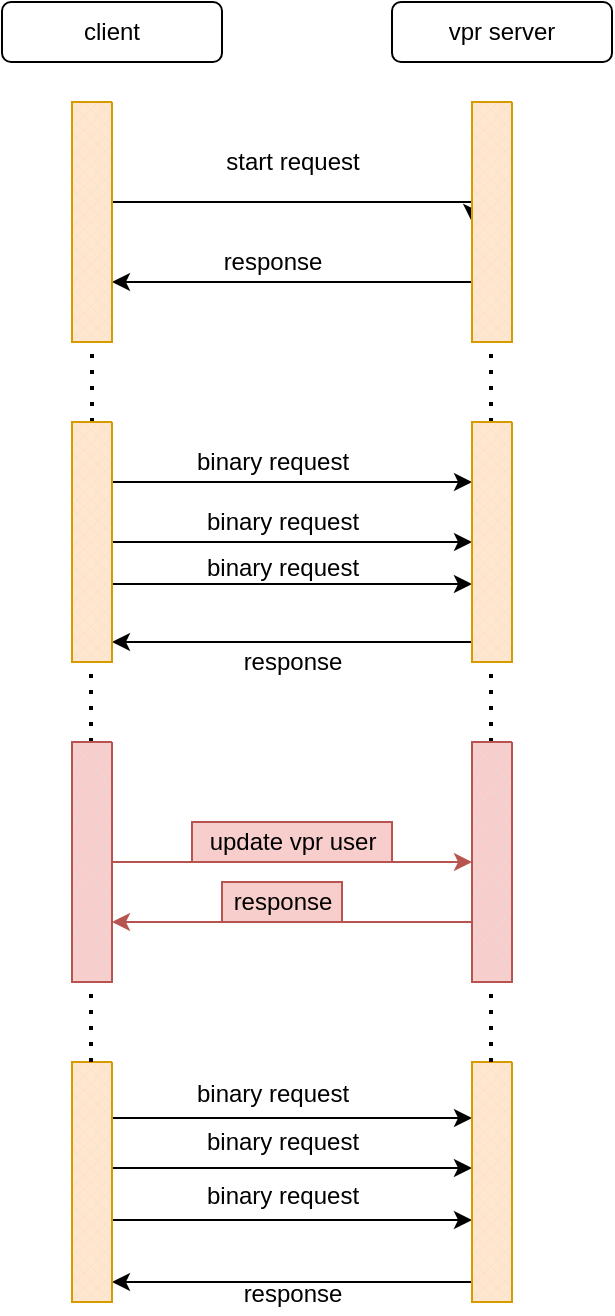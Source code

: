 <mxfile version="14.8.0" type="github">
  <diagram id="xdmNpZfuZ09Qve0HVb8N" name="Page-1">
    <mxGraphModel dx="711" dy="381" grid="1" gridSize="10" guides="1" tooltips="1" connect="1" arrows="1" fold="1" page="1" pageScale="1" pageWidth="827" pageHeight="1169" math="0" shadow="0">
      <root>
        <mxCell id="0" />
        <mxCell id="1" parent="0" />
        <mxCell id="Wk8KGpnJFXNVMbtwx-w3-9" style="edgeStyle=orthogonalEdgeStyle;rounded=0;orthogonalLoop=1;jettySize=auto;html=1;exitX=0.5;exitY=0;exitDx=0;exitDy=0;exitPerimeter=0;entryX=0.5;entryY=1;entryDx=0;entryDy=0;entryPerimeter=0;" parent="1" source="Wk8KGpnJFXNVMbtwx-w3-1" target="Wk8KGpnJFXNVMbtwx-w3-2" edge="1">
          <mxGeometry relative="1" as="geometry">
            <Array as="points">
              <mxPoint x="260" y="130" />
              <mxPoint x="440" y="130" />
            </Array>
          </mxGeometry>
        </mxCell>
        <mxCell id="Wk8KGpnJFXNVMbtwx-w3-1" value="" style="verticalLabelPosition=bottom;verticalAlign=top;html=1;shape=mxgraph.basic.patternFillRect;fillStyle=diagGrid;step=5;fillStrokeWidth=0.2;fillStrokeColor=#dddddd;rotation=90;" parent="1" vertex="1">
          <mxGeometry x="190" y="130" width="120" height="20" as="geometry" />
        </mxCell>
        <mxCell id="Wk8KGpnJFXNVMbtwx-w3-12" style="edgeStyle=orthogonalEdgeStyle;rounded=0;orthogonalLoop=1;jettySize=auto;html=1;exitX=0.75;exitY=1;exitDx=0;exitDy=0;exitPerimeter=0;entryX=0.75;entryY=0;entryDx=0;entryDy=0;entryPerimeter=0;" parent="1" source="Wk8KGpnJFXNVMbtwx-w3-2" target="Wk8KGpnJFXNVMbtwx-w3-1" edge="1">
          <mxGeometry relative="1" as="geometry">
            <Array as="points">
              <mxPoint x="350" y="170" />
              <mxPoint x="350" y="170" />
            </Array>
          </mxGeometry>
        </mxCell>
        <mxCell id="Wk8KGpnJFXNVMbtwx-w3-2" value="" style="verticalLabelPosition=bottom;verticalAlign=top;html=1;shape=mxgraph.basic.patternFillRect;fillStyle=diagGrid;step=5;fillStrokeWidth=0.2;fillStrokeColor=#dddddd;rotation=90;" parent="1" vertex="1">
          <mxGeometry x="390" y="130" width="120" height="20" as="geometry" />
        </mxCell>
        <mxCell id="Wk8KGpnJFXNVMbtwx-w3-10" value="start request" style="text;html=1;align=center;verticalAlign=middle;resizable=0;points=[];autosize=1;strokeColor=none;" parent="1" vertex="1">
          <mxGeometry x="310" y="100" width="80" height="20" as="geometry" />
        </mxCell>
        <mxCell id="Wk8KGpnJFXNVMbtwx-w3-14" value="response" style="text;html=1;align=center;verticalAlign=middle;resizable=0;points=[];autosize=1;strokeColor=none;" parent="1" vertex="1">
          <mxGeometry x="310" y="150" width="60" height="20" as="geometry" />
        </mxCell>
        <mxCell id="Wk8KGpnJFXNVMbtwx-w3-16" value="" style="verticalLabelPosition=bottom;verticalAlign=top;html=1;shape=mxgraph.basic.patternFillRect;fillStyle=diagGrid;step=5;fillStrokeWidth=0.2;fillStrokeColor=#dddddd;rotation=90;" parent="1" vertex="1">
          <mxGeometry x="390" y="290" width="120" height="20" as="geometry" />
        </mxCell>
        <mxCell id="Wk8KGpnJFXNVMbtwx-w3-18" style="edgeStyle=orthogonalEdgeStyle;rounded=0;orthogonalLoop=1;jettySize=auto;html=1;exitX=0.25;exitY=0;exitDx=0;exitDy=0;exitPerimeter=0;entryX=0.25;entryY=1;entryDx=0;entryDy=0;entryPerimeter=0;" parent="1" source="Wk8KGpnJFXNVMbtwx-w3-17" target="Wk8KGpnJFXNVMbtwx-w3-16" edge="1">
          <mxGeometry relative="1" as="geometry" />
        </mxCell>
        <mxCell id="Wk8KGpnJFXNVMbtwx-w3-19" style="edgeStyle=orthogonalEdgeStyle;rounded=0;orthogonalLoop=1;jettySize=auto;html=1;exitX=0.5;exitY=0;exitDx=0;exitDy=0;exitPerimeter=0;entryX=0.5;entryY=1;entryDx=0;entryDy=0;entryPerimeter=0;" parent="1" source="Wk8KGpnJFXNVMbtwx-w3-17" target="Wk8KGpnJFXNVMbtwx-w3-16" edge="1">
          <mxGeometry relative="1" as="geometry" />
        </mxCell>
        <mxCell id="Wk8KGpnJFXNVMbtwx-w3-20" style="edgeStyle=orthogonalEdgeStyle;rounded=0;orthogonalLoop=1;jettySize=auto;html=1;exitX=0.75;exitY=0;exitDx=0;exitDy=0;exitPerimeter=0;entryX=0.75;entryY=1;entryDx=0;entryDy=0;entryPerimeter=0;" parent="1" edge="1">
          <mxGeometry relative="1" as="geometry">
            <mxPoint x="260" y="321" as="sourcePoint" />
            <mxPoint x="440" y="321" as="targetPoint" />
          </mxGeometry>
        </mxCell>
        <mxCell id="Wk8KGpnJFXNVMbtwx-w3-17" value="" style="verticalLabelPosition=bottom;verticalAlign=top;html=1;shape=mxgraph.basic.patternFillRect;fillStyle=diagGrid;step=5;fillStrokeWidth=0.2;fillStrokeColor=#dddddd;rotation=90;" parent="1" vertex="1">
          <mxGeometry x="190" y="290" width="120" height="20" as="geometry" />
        </mxCell>
        <mxCell id="Wk8KGpnJFXNVMbtwx-w3-21" value="" style="endArrow=classic;html=1;exitX=0.917;exitY=1;exitDx=0;exitDy=0;exitPerimeter=0;" parent="1" source="Wk8KGpnJFXNVMbtwx-w3-16" edge="1">
          <mxGeometry width="50" height="50" relative="1" as="geometry">
            <mxPoint x="350" y="350" as="sourcePoint" />
            <mxPoint x="260" y="350" as="targetPoint" />
          </mxGeometry>
        </mxCell>
        <mxCell id="Wk8KGpnJFXNVMbtwx-w3-22" value="binary request" style="text;html=1;align=center;verticalAlign=middle;resizable=0;points=[];autosize=1;strokeColor=none;" parent="1" vertex="1">
          <mxGeometry x="295" y="250" width="90" height="20" as="geometry" />
        </mxCell>
        <mxCell id="Wk8KGpnJFXNVMbtwx-w3-23" value="binary request" style="text;html=1;align=center;verticalAlign=middle;resizable=0;points=[];autosize=1;strokeColor=none;" parent="1" vertex="1">
          <mxGeometry x="300" y="280" width="90" height="20" as="geometry" />
        </mxCell>
        <mxCell id="Wk8KGpnJFXNVMbtwx-w3-24" value="binary request" style="text;html=1;align=center;verticalAlign=middle;resizable=0;points=[];autosize=1;strokeColor=none;" parent="1" vertex="1">
          <mxGeometry x="300" y="303" width="90" height="20" as="geometry" />
        </mxCell>
        <mxCell id="Wk8KGpnJFXNVMbtwx-w3-25" value="response" style="text;html=1;align=center;verticalAlign=middle;resizable=0;points=[];autosize=1;strokeColor=none;" parent="1" vertex="1">
          <mxGeometry x="320" y="350" width="60" height="20" as="geometry" />
        </mxCell>
        <mxCell id="Wk8KGpnJFXNVMbtwx-w3-28" value="" style="endArrow=none;dashed=1;html=1;dashPattern=1 3;strokeWidth=2;exitX=0;exitY=0.5;exitDx=0;exitDy=0;exitPerimeter=0;" parent="1" source="Wk8KGpnJFXNVMbtwx-w3-17" edge="1">
          <mxGeometry width="50" height="50" relative="1" as="geometry">
            <mxPoint x="200" y="250" as="sourcePoint" />
            <mxPoint x="250" y="200" as="targetPoint" />
          </mxGeometry>
        </mxCell>
        <mxCell id="Wk8KGpnJFXNVMbtwx-w3-29" value="" style="endArrow=none;dashed=1;html=1;dashPattern=1 3;strokeWidth=2;exitX=0;exitY=0.5;exitDx=0;exitDy=0;exitPerimeter=0;" parent="1" edge="1">
          <mxGeometry width="50" height="50" relative="1" as="geometry">
            <mxPoint x="449.5" y="240" as="sourcePoint" />
            <mxPoint x="449.5" y="200" as="targetPoint" />
          </mxGeometry>
        </mxCell>
        <mxCell id="Wk8KGpnJFXNVMbtwx-w3-30" value="" style="endArrow=none;dashed=1;html=1;dashPattern=1 3;strokeWidth=2;exitX=0;exitY=0.5;exitDx=0;exitDy=0;exitPerimeter=0;" parent="1" edge="1">
          <mxGeometry width="50" height="50" relative="1" as="geometry">
            <mxPoint x="249.5" y="400" as="sourcePoint" />
            <mxPoint x="249.5" y="360" as="targetPoint" />
          </mxGeometry>
        </mxCell>
        <mxCell id="Wk8KGpnJFXNVMbtwx-w3-31" value="" style="endArrow=none;dashed=1;html=1;dashPattern=1 3;strokeWidth=2;exitX=0;exitY=0.5;exitDx=0;exitDy=0;exitPerimeter=0;" parent="1" edge="1">
          <mxGeometry width="50" height="50" relative="1" as="geometry">
            <mxPoint x="449.5" y="400" as="sourcePoint" />
            <mxPoint x="449.5" y="360" as="targetPoint" />
          </mxGeometry>
        </mxCell>
        <mxCell id="Wk8KGpnJFXNVMbtwx-w3-32" style="edgeStyle=orthogonalEdgeStyle;rounded=0;orthogonalLoop=1;jettySize=auto;html=1;exitX=0.5;exitY=0;exitDx=0;exitDy=0;exitPerimeter=0;entryX=0.5;entryY=1;entryDx=0;entryDy=0;entryPerimeter=0;fillColor=#f8cecc;strokeColor=#b85450;" parent="1" source="Wk8KGpnJFXNVMbtwx-w3-33" target="Wk8KGpnJFXNVMbtwx-w3-35" edge="1">
          <mxGeometry relative="1" as="geometry">
            <Array as="points">
              <mxPoint x="410" y="460" />
              <mxPoint x="410" y="460" />
            </Array>
          </mxGeometry>
        </mxCell>
        <mxCell id="Wk8KGpnJFXNVMbtwx-w3-33" value="" style="verticalLabelPosition=bottom;verticalAlign=top;html=1;shape=mxgraph.basic.patternFillRect;fillStyle=diagGrid;step=5;fillStrokeWidth=0.2;fillStrokeColor=#dddddd;rotation=90;fillColor=#f8cecc;strokeColor=#b85450;" parent="1" vertex="1">
          <mxGeometry x="190" y="450" width="120" height="20" as="geometry" />
        </mxCell>
        <mxCell id="Wk8KGpnJFXNVMbtwx-w3-34" style="edgeStyle=orthogonalEdgeStyle;rounded=0;orthogonalLoop=1;jettySize=auto;html=1;exitX=0.75;exitY=1;exitDx=0;exitDy=0;exitPerimeter=0;entryX=0.75;entryY=0;entryDx=0;entryDy=0;entryPerimeter=0;fillColor=#f8cecc;strokeColor=#b85450;" parent="1" source="Wk8KGpnJFXNVMbtwx-w3-35" target="Wk8KGpnJFXNVMbtwx-w3-33" edge="1">
          <mxGeometry relative="1" as="geometry">
            <Array as="points">
              <mxPoint x="350" y="490" />
              <mxPoint x="350" y="490" />
            </Array>
          </mxGeometry>
        </mxCell>
        <mxCell id="Wk8KGpnJFXNVMbtwx-w3-35" value="" style="verticalLabelPosition=bottom;verticalAlign=top;html=1;shape=mxgraph.basic.patternFillRect;fillStyle=diagGrid;step=5;fillStrokeWidth=0.2;fillStrokeColor=#dddddd;rotation=90;fillColor=#f8cecc;strokeColor=#b85450;shadow=0;" parent="1" vertex="1">
          <mxGeometry x="390" y="450" width="120" height="20" as="geometry" />
        </mxCell>
        <mxCell id="Wk8KGpnJFXNVMbtwx-w3-36" value="update vpr user" style="text;html=1;align=center;verticalAlign=middle;resizable=0;points=[];autosize=1;strokeColor=#b85450;fillColor=#f8cecc;" parent="1" vertex="1">
          <mxGeometry x="300" y="440" width="100" height="20" as="geometry" />
        </mxCell>
        <mxCell id="Wk8KGpnJFXNVMbtwx-w3-37" value="response" style="text;html=1;align=center;verticalAlign=middle;resizable=0;points=[];autosize=1;strokeColor=#b85450;fillColor=#f8cecc;" parent="1" vertex="1">
          <mxGeometry x="315" y="470" width="60" height="20" as="geometry" />
        </mxCell>
        <mxCell id="Wk8KGpnJFXNVMbtwx-w3-51" value="" style="verticalLabelPosition=bottom;verticalAlign=top;html=1;shape=mxgraph.basic.patternFillRect;fillStyle=diagGrid;step=5;fillStrokeWidth=0.2;fillStrokeColor=#dddddd;rotation=90;fillColor=#ffe6cc;strokeColor=#d79b00;shadow=0;" parent="1" vertex="1">
          <mxGeometry x="190" y="130" width="120" height="20" as="geometry" />
        </mxCell>
        <mxCell id="Wk8KGpnJFXNVMbtwx-w3-52" value="" style="verticalLabelPosition=bottom;verticalAlign=top;html=1;shape=mxgraph.basic.patternFillRect;fillStyle=diagGrid;step=5;fillStrokeWidth=0.2;fillStrokeColor=#dddddd;rotation=90;fillColor=#ffe6cc;strokeColor=#d79b00;shadow=0;" parent="1" vertex="1">
          <mxGeometry x="390" y="130" width="120" height="20" as="geometry" />
        </mxCell>
        <mxCell id="Wk8KGpnJFXNVMbtwx-w3-53" value="" style="verticalLabelPosition=bottom;verticalAlign=top;html=1;shape=mxgraph.basic.patternFillRect;fillStyle=diagGrid;step=5;fillStrokeWidth=0.2;fillStrokeColor=#dddddd;rotation=90;fillColor=#ffe6cc;strokeColor=#d79b00;shadow=0;" parent="1" vertex="1">
          <mxGeometry x="390" y="290" width="120" height="20" as="geometry" />
        </mxCell>
        <mxCell id="Wk8KGpnJFXNVMbtwx-w3-54" value="" style="verticalLabelPosition=bottom;verticalAlign=top;html=1;shape=mxgraph.basic.patternFillRect;fillStyle=diagGrid;step=5;fillStrokeWidth=0.2;fillStrokeColor=#dddddd;rotation=90;fillColor=#ffe6cc;strokeColor=#d79b00;shadow=0;" parent="1" vertex="1">
          <mxGeometry x="190" y="290" width="120" height="20" as="geometry" />
        </mxCell>
        <mxCell id="Wk8KGpnJFXNVMbtwx-w3-55" value="" style="verticalLabelPosition=bottom;verticalAlign=top;html=1;shape=mxgraph.basic.patternFillRect;fillStyle=diagGrid;step=5;fillStrokeWidth=0.2;fillStrokeColor=#dddddd;rotation=90;fillColor=#f8cecc;strokeColor=#b85450;shadow=0;" parent="1" vertex="1">
          <mxGeometry x="190" y="450" width="120" height="20" as="geometry" />
        </mxCell>
        <mxCell id="Wk8KGpnJFXNVMbtwx-w3-69" value="" style="verticalLabelPosition=bottom;verticalAlign=top;html=1;shape=mxgraph.basic.patternFillRect;fillStyle=diagGrid;step=5;fillStrokeWidth=0.2;fillStrokeColor=#dddddd;rotation=90;" parent="1" vertex="1">
          <mxGeometry x="390" y="610" width="120" height="20" as="geometry" />
        </mxCell>
        <mxCell id="Wk8KGpnJFXNVMbtwx-w3-70" style="edgeStyle=orthogonalEdgeStyle;rounded=0;orthogonalLoop=1;jettySize=auto;html=1;exitX=0.25;exitY=0;exitDx=0;exitDy=0;exitPerimeter=0;entryX=0.25;entryY=1;entryDx=0;entryDy=0;entryPerimeter=0;" parent="1" edge="1">
          <mxGeometry relative="1" as="geometry">
            <mxPoint x="260" y="588" as="sourcePoint" />
            <mxPoint x="440" y="588" as="targetPoint" />
          </mxGeometry>
        </mxCell>
        <mxCell id="Wk8KGpnJFXNVMbtwx-w3-71" style="edgeStyle=orthogonalEdgeStyle;rounded=0;orthogonalLoop=1;jettySize=auto;html=1;exitX=0.5;exitY=0;exitDx=0;exitDy=0;exitPerimeter=0;entryX=0.5;entryY=1;entryDx=0;entryDy=0;entryPerimeter=0;" parent="1" edge="1">
          <mxGeometry relative="1" as="geometry">
            <mxPoint x="260" y="613" as="sourcePoint" />
            <mxPoint x="440" y="613" as="targetPoint" />
          </mxGeometry>
        </mxCell>
        <mxCell id="Wk8KGpnJFXNVMbtwx-w3-72" style="edgeStyle=orthogonalEdgeStyle;rounded=0;orthogonalLoop=1;jettySize=auto;html=1;exitX=0.75;exitY=0;exitDx=0;exitDy=0;exitPerimeter=0;entryX=0.75;entryY=1;entryDx=0;entryDy=0;entryPerimeter=0;" parent="1" edge="1">
          <mxGeometry relative="1" as="geometry">
            <mxPoint x="260" y="639" as="sourcePoint" />
            <mxPoint x="440" y="639" as="targetPoint" />
          </mxGeometry>
        </mxCell>
        <mxCell id="Wk8KGpnJFXNVMbtwx-w3-73" value="" style="verticalLabelPosition=bottom;verticalAlign=top;html=1;shape=mxgraph.basic.patternFillRect;fillStyle=diagGrid;step=5;fillStrokeWidth=0.2;fillStrokeColor=#dddddd;rotation=90;" parent="1" vertex="1">
          <mxGeometry x="190" y="610" width="120" height="20" as="geometry" />
        </mxCell>
        <mxCell id="Wk8KGpnJFXNVMbtwx-w3-74" value="" style="endArrow=classic;html=1;exitX=0.917;exitY=1;exitDx=0;exitDy=0;exitPerimeter=0;" parent="1" source="Wk8KGpnJFXNVMbtwx-w3-69" edge="1">
          <mxGeometry width="50" height="50" relative="1" as="geometry">
            <mxPoint x="350" y="670" as="sourcePoint" />
            <mxPoint x="260" y="670" as="targetPoint" />
          </mxGeometry>
        </mxCell>
        <mxCell id="Wk8KGpnJFXNVMbtwx-w3-75" value="binary request" style="text;html=1;align=center;verticalAlign=middle;resizable=0;points=[];autosize=1;strokeColor=none;" parent="1" vertex="1">
          <mxGeometry x="295" y="566" width="90" height="20" as="geometry" />
        </mxCell>
        <mxCell id="Wk8KGpnJFXNVMbtwx-w3-76" value="binary request" style="text;html=1;align=center;verticalAlign=middle;resizable=0;points=[];autosize=1;strokeColor=none;" parent="1" vertex="1">
          <mxGeometry x="300" y="590" width="90" height="20" as="geometry" />
        </mxCell>
        <mxCell id="Wk8KGpnJFXNVMbtwx-w3-77" value="binary request" style="text;html=1;align=center;verticalAlign=middle;resizable=0;points=[];autosize=1;strokeColor=none;" parent="1" vertex="1">
          <mxGeometry x="300" y="617" width="90" height="20" as="geometry" />
        </mxCell>
        <mxCell id="Wk8KGpnJFXNVMbtwx-w3-78" value="response" style="text;html=1;align=center;verticalAlign=middle;resizable=0;points=[];autosize=1;strokeColor=none;" parent="1" vertex="1">
          <mxGeometry x="320" y="666" width="60" height="20" as="geometry" />
        </mxCell>
        <mxCell id="Wk8KGpnJFXNVMbtwx-w3-80" value="" style="verticalLabelPosition=bottom;verticalAlign=top;html=1;shape=mxgraph.basic.patternFillRect;fillStyle=diagGrid;step=5;fillStrokeWidth=0.2;fillStrokeColor=#dddddd;rotation=90;fillColor=#ffe6cc;strokeColor=#d79b00;shadow=0;" parent="1" vertex="1">
          <mxGeometry x="390" y="610" width="120" height="20" as="geometry" />
        </mxCell>
        <mxCell id="Wk8KGpnJFXNVMbtwx-w3-81" value="" style="verticalLabelPosition=bottom;verticalAlign=top;html=1;shape=mxgraph.basic.patternFillRect;fillStyle=diagGrid;step=5;fillStrokeWidth=0.2;fillStrokeColor=#dddddd;rotation=90;fillColor=#ffe6cc;strokeColor=#d79b00;shadow=0;" parent="1" vertex="1">
          <mxGeometry x="190" y="610" width="120" height="20" as="geometry" />
        </mxCell>
        <mxCell id="Wk8KGpnJFXNVMbtwx-w3-82" value="" style="endArrow=none;dashed=1;html=1;dashPattern=1 3;strokeWidth=2;exitX=0;exitY=0.5;exitDx=0;exitDy=0;exitPerimeter=0;" parent="1" edge="1">
          <mxGeometry width="50" height="50" relative="1" as="geometry">
            <mxPoint x="249.5" y="560" as="sourcePoint" />
            <mxPoint x="249.5" y="520" as="targetPoint" />
          </mxGeometry>
        </mxCell>
        <mxCell id="Wk8KGpnJFXNVMbtwx-w3-83" value="" style="endArrow=none;dashed=1;html=1;dashPattern=1 3;strokeWidth=2;exitX=0;exitY=0.5;exitDx=0;exitDy=0;exitPerimeter=0;" parent="1" edge="1">
          <mxGeometry width="50" height="50" relative="1" as="geometry">
            <mxPoint x="449.5" y="560" as="sourcePoint" />
            <mxPoint x="449.5" y="520" as="targetPoint" />
          </mxGeometry>
        </mxCell>
        <mxCell id="Wk8KGpnJFXNVMbtwx-w3-84" value="client" style="rounded=1;whiteSpace=wrap;html=1;shadow=0;fillColor=#ffffff;" parent="1" vertex="1">
          <mxGeometry x="205" y="30" width="110" height="30" as="geometry" />
        </mxCell>
        <mxCell id="Wk8KGpnJFXNVMbtwx-w3-85" value="vpr server" style="rounded=1;whiteSpace=wrap;html=1;shadow=0;fillColor=#ffffff;" parent="1" vertex="1">
          <mxGeometry x="400" y="30" width="110" height="30" as="geometry" />
        </mxCell>
      </root>
    </mxGraphModel>
  </diagram>
</mxfile>
